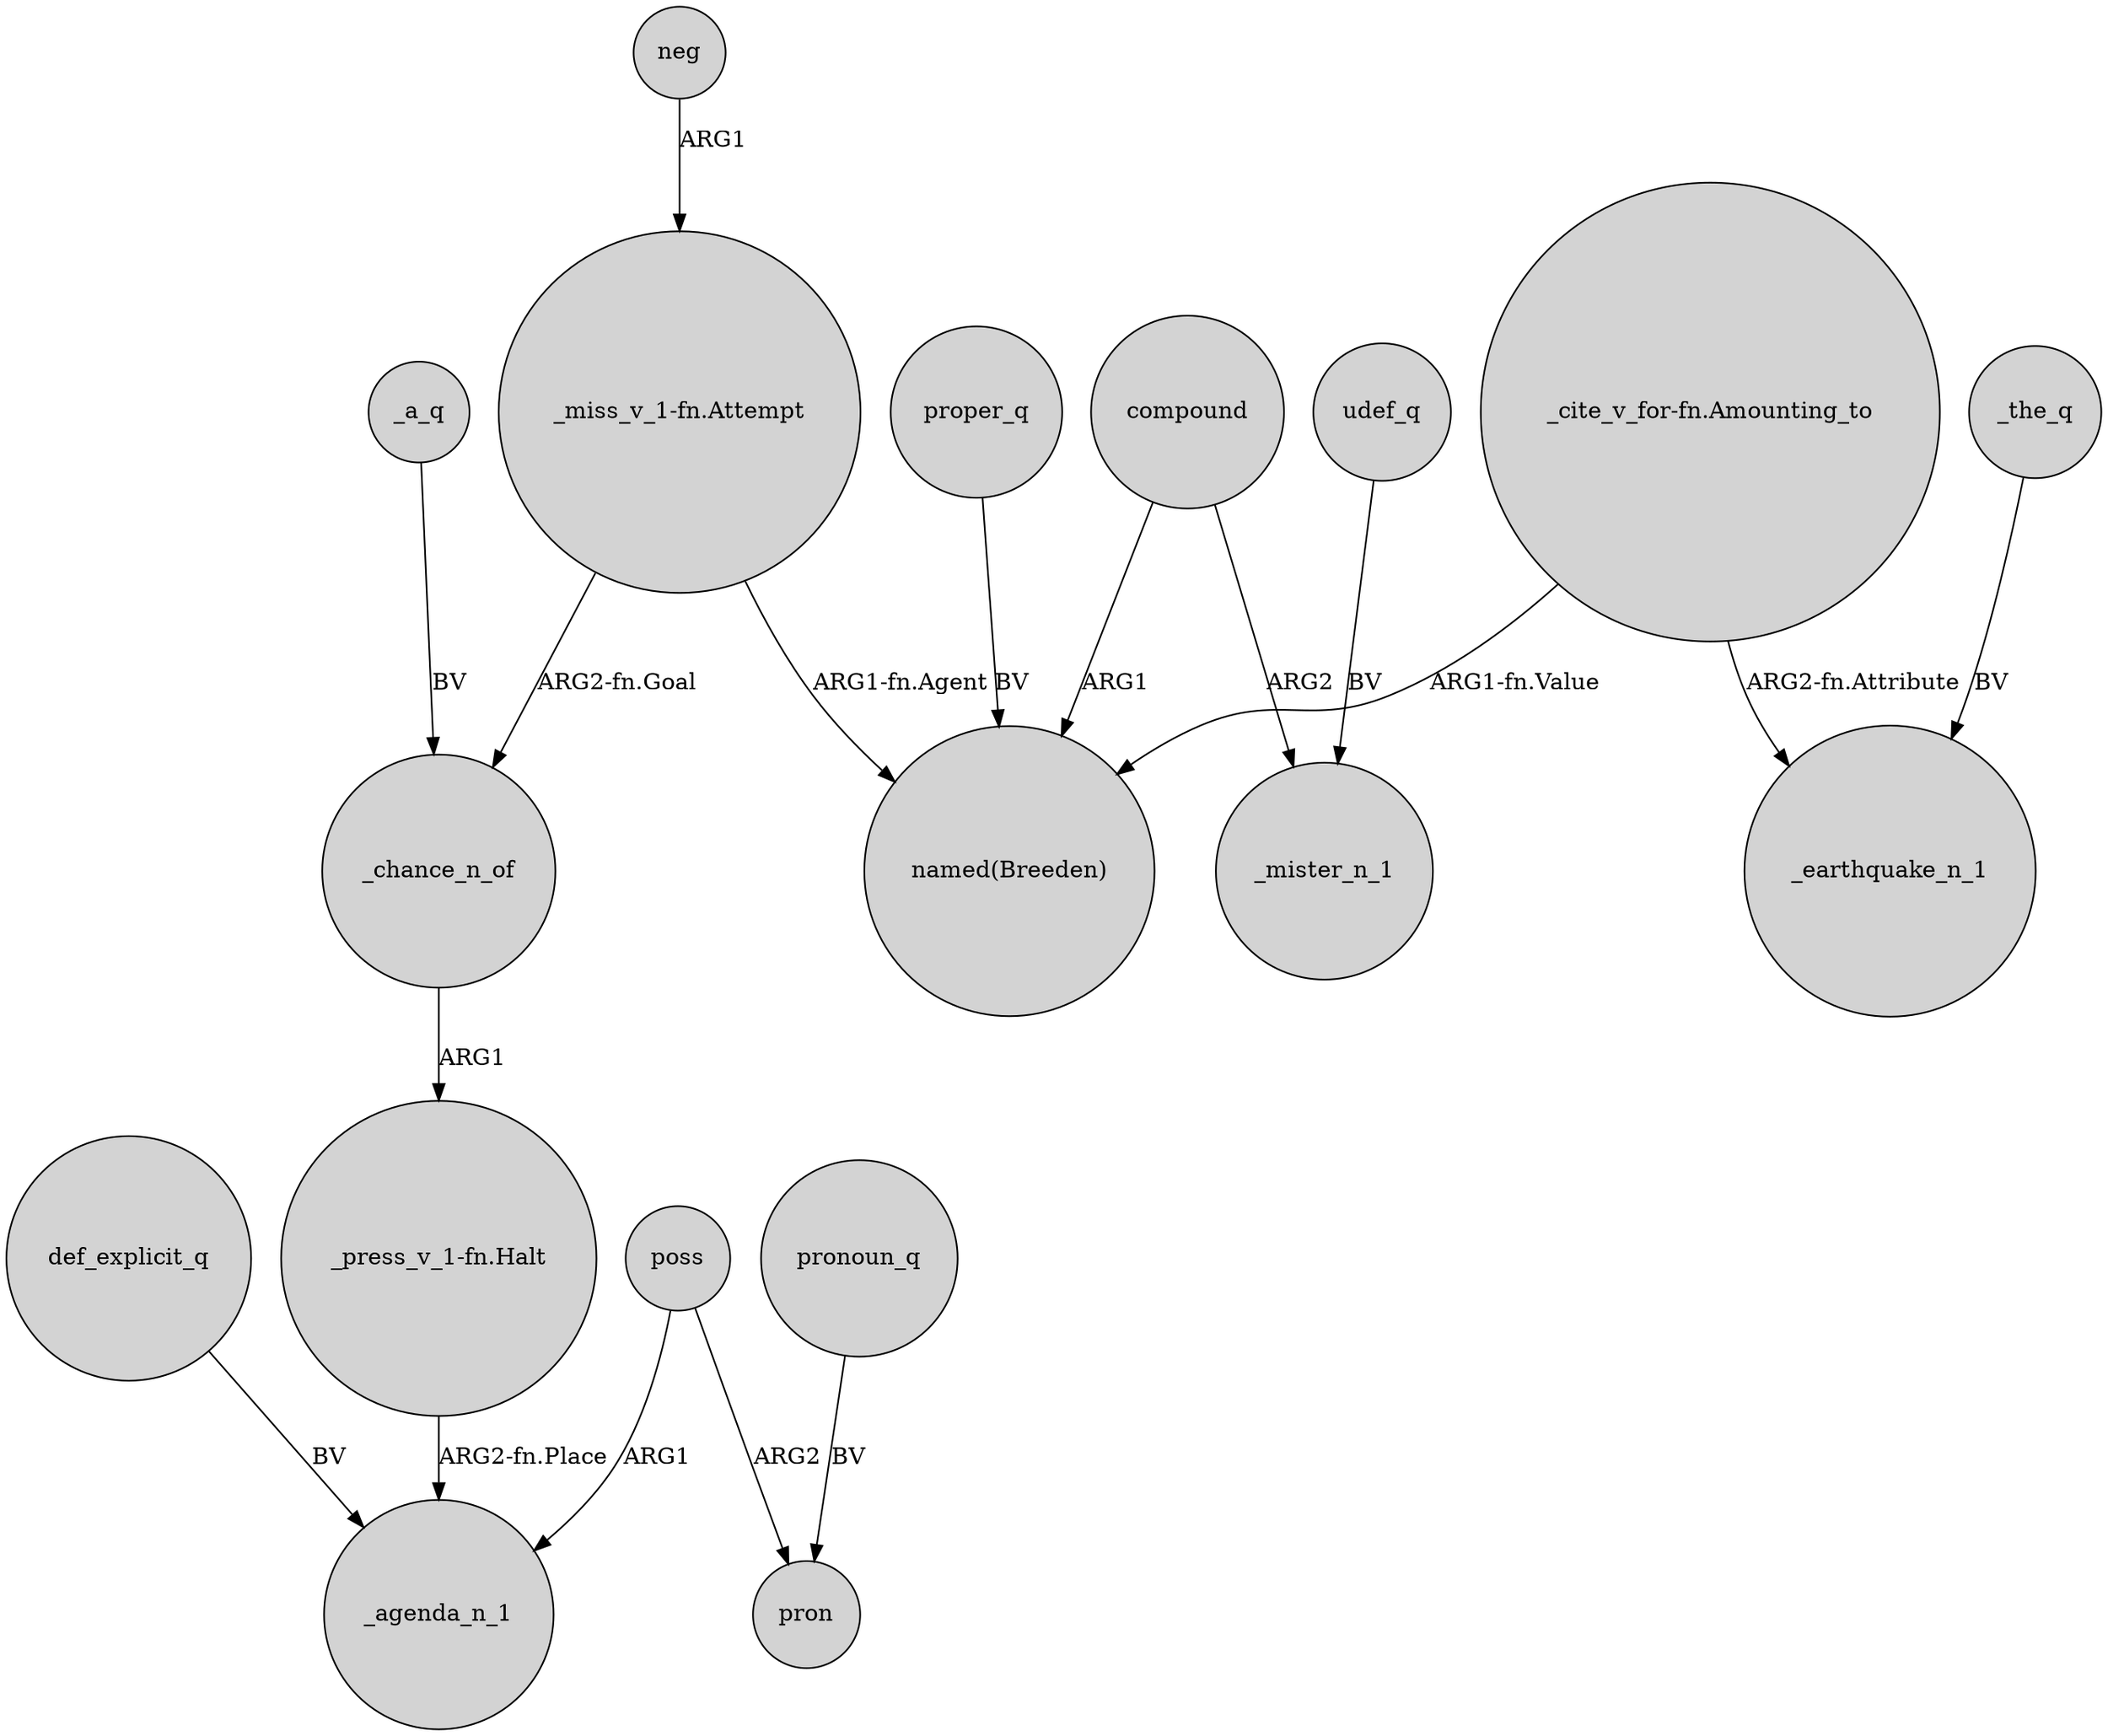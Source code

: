 digraph {
	node [shape=circle style=filled]
	def_explicit_q -> _agenda_n_1 [label=BV]
	compound -> "named(Breeden)" [label=ARG1]
	compound -> _mister_n_1 [label=ARG2]
	"_press_v_1-fn.Halt" -> _agenda_n_1 [label="ARG2-fn.Place"]
	_a_q -> _chance_n_of [label=BV]
	udef_q -> _mister_n_1 [label=BV]
	poss -> _agenda_n_1 [label=ARG1]
	proper_q -> "named(Breeden)" [label=BV]
	_chance_n_of -> "_press_v_1-fn.Halt" [label=ARG1]
	"_cite_v_for-fn.Amounting_to" -> _earthquake_n_1 [label="ARG2-fn.Attribute"]
	"_miss_v_1-fn.Attempt" -> _chance_n_of [label="ARG2-fn.Goal"]
	"_miss_v_1-fn.Attempt" -> "named(Breeden)" [label="ARG1-fn.Agent"]
	_the_q -> _earthquake_n_1 [label=BV]
	neg -> "_miss_v_1-fn.Attempt" [label=ARG1]
	pronoun_q -> pron [label=BV]
	poss -> pron [label=ARG2]
	"_cite_v_for-fn.Amounting_to" -> "named(Breeden)" [label="ARG1-fn.Value"]
}

